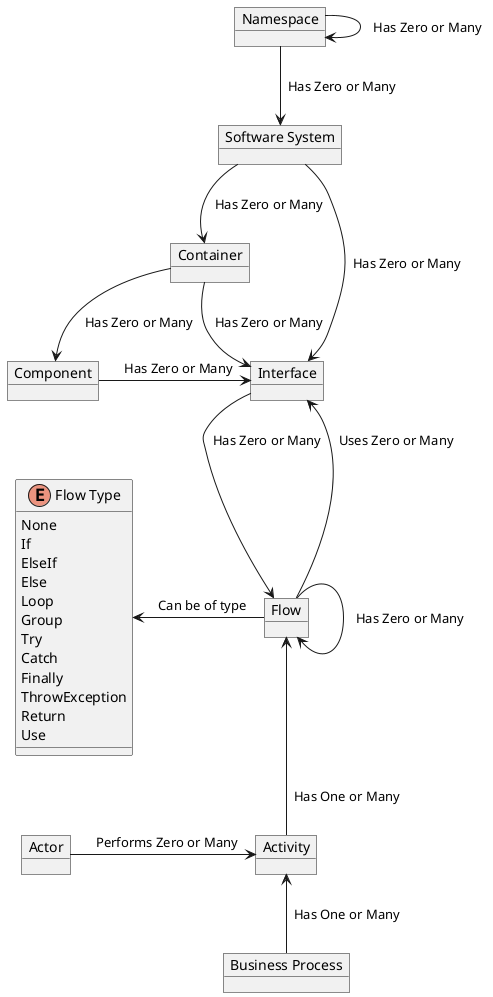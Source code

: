 @startuml
object "Namespace" as Namespace
object "Software System" as SoftwareSystem 
object "Container" as Container
object "Component" as Component
object "Interface" as Interface
object "Flow" as Flow
object "Business Process" as BusinessProcess
object "Activity" as Activity
object "Actor" as Actor

enum "Flow Type" as FlowType {
    None
If
ElseIf
Else
Loop
Group
Try
Catch
Finally
ThrowException
Return
Use
}


Namespace --> SoftwareSystem : "  Has Zero or Many"
Namespace --> Namespace : "  Has Zero or Many"
SoftwareSystem --> Container: "  Has Zero or Many"
Container--> Component: "  Has Zero or Many"
SoftwareSystem -right-> Interface: "  Has Zero or Many"
Container -right-> Interface: "  Has Zero or Many"
Component -right-> Interface: "  Has Zero or Many"
Interface --> Flow: "  Has Zero or Many"
Flow --> Flow: "  Has Zero or Many"
BusinessProcess -up-> Activity : "  Has One or Many"
Activity -up-> Flow: "  Has One or Many"
Actor -right-> Activity : "  Performs Zero or Many"
Flow -up-> Interface : "  Uses Zero or Many"
Flow -left-> FlowType : "  Can be of type"
@enduml
